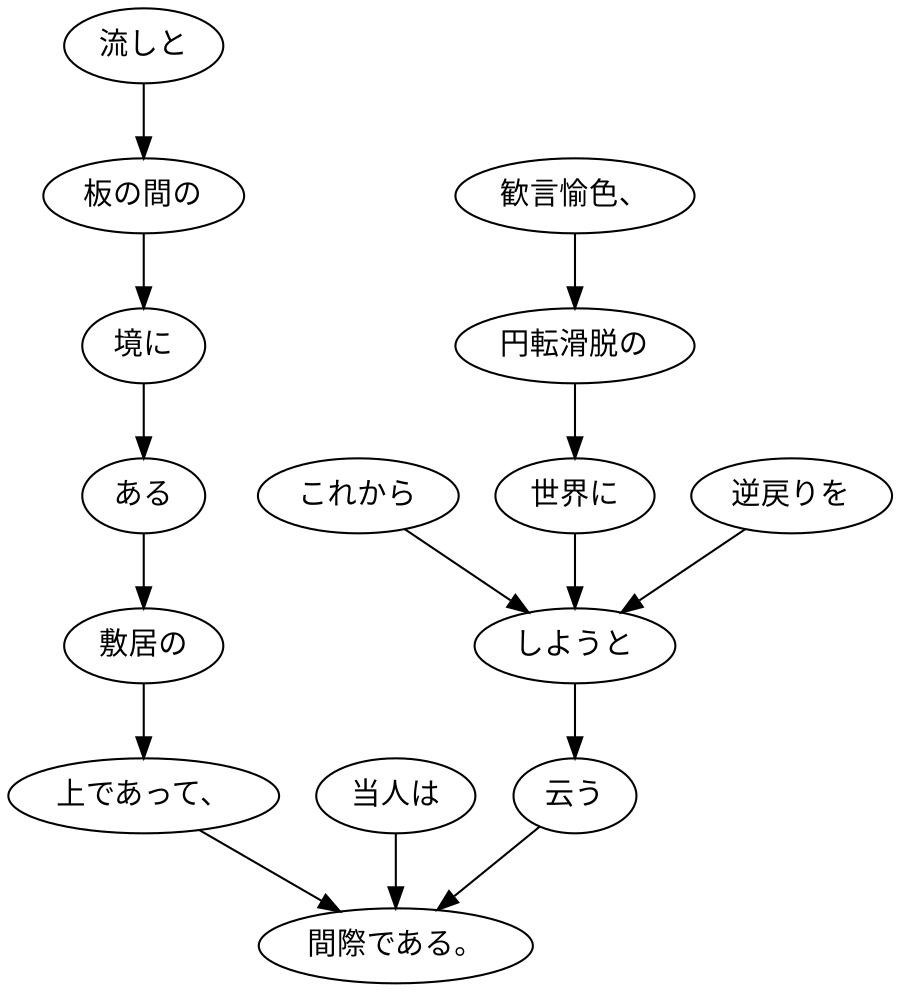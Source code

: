 digraph graph4499 {
	node0 [label="流しと"];
	node1 [label="板の間の"];
	node2 [label="境に"];
	node3 [label="ある"];
	node4 [label="敷居の"];
	node5 [label="上であって、"];
	node6 [label="当人は"];
	node7 [label="これから"];
	node8 [label="歓言愉色、"];
	node9 [label="円転滑脱の"];
	node10 [label="世界に"];
	node11 [label="逆戻りを"];
	node12 [label="しようと"];
	node13 [label="云う"];
	node14 [label="間際である。"];
	node0 -> node1;
	node1 -> node2;
	node2 -> node3;
	node3 -> node4;
	node4 -> node5;
	node5 -> node14;
	node6 -> node14;
	node7 -> node12;
	node8 -> node9;
	node9 -> node10;
	node10 -> node12;
	node11 -> node12;
	node12 -> node13;
	node13 -> node14;
}
